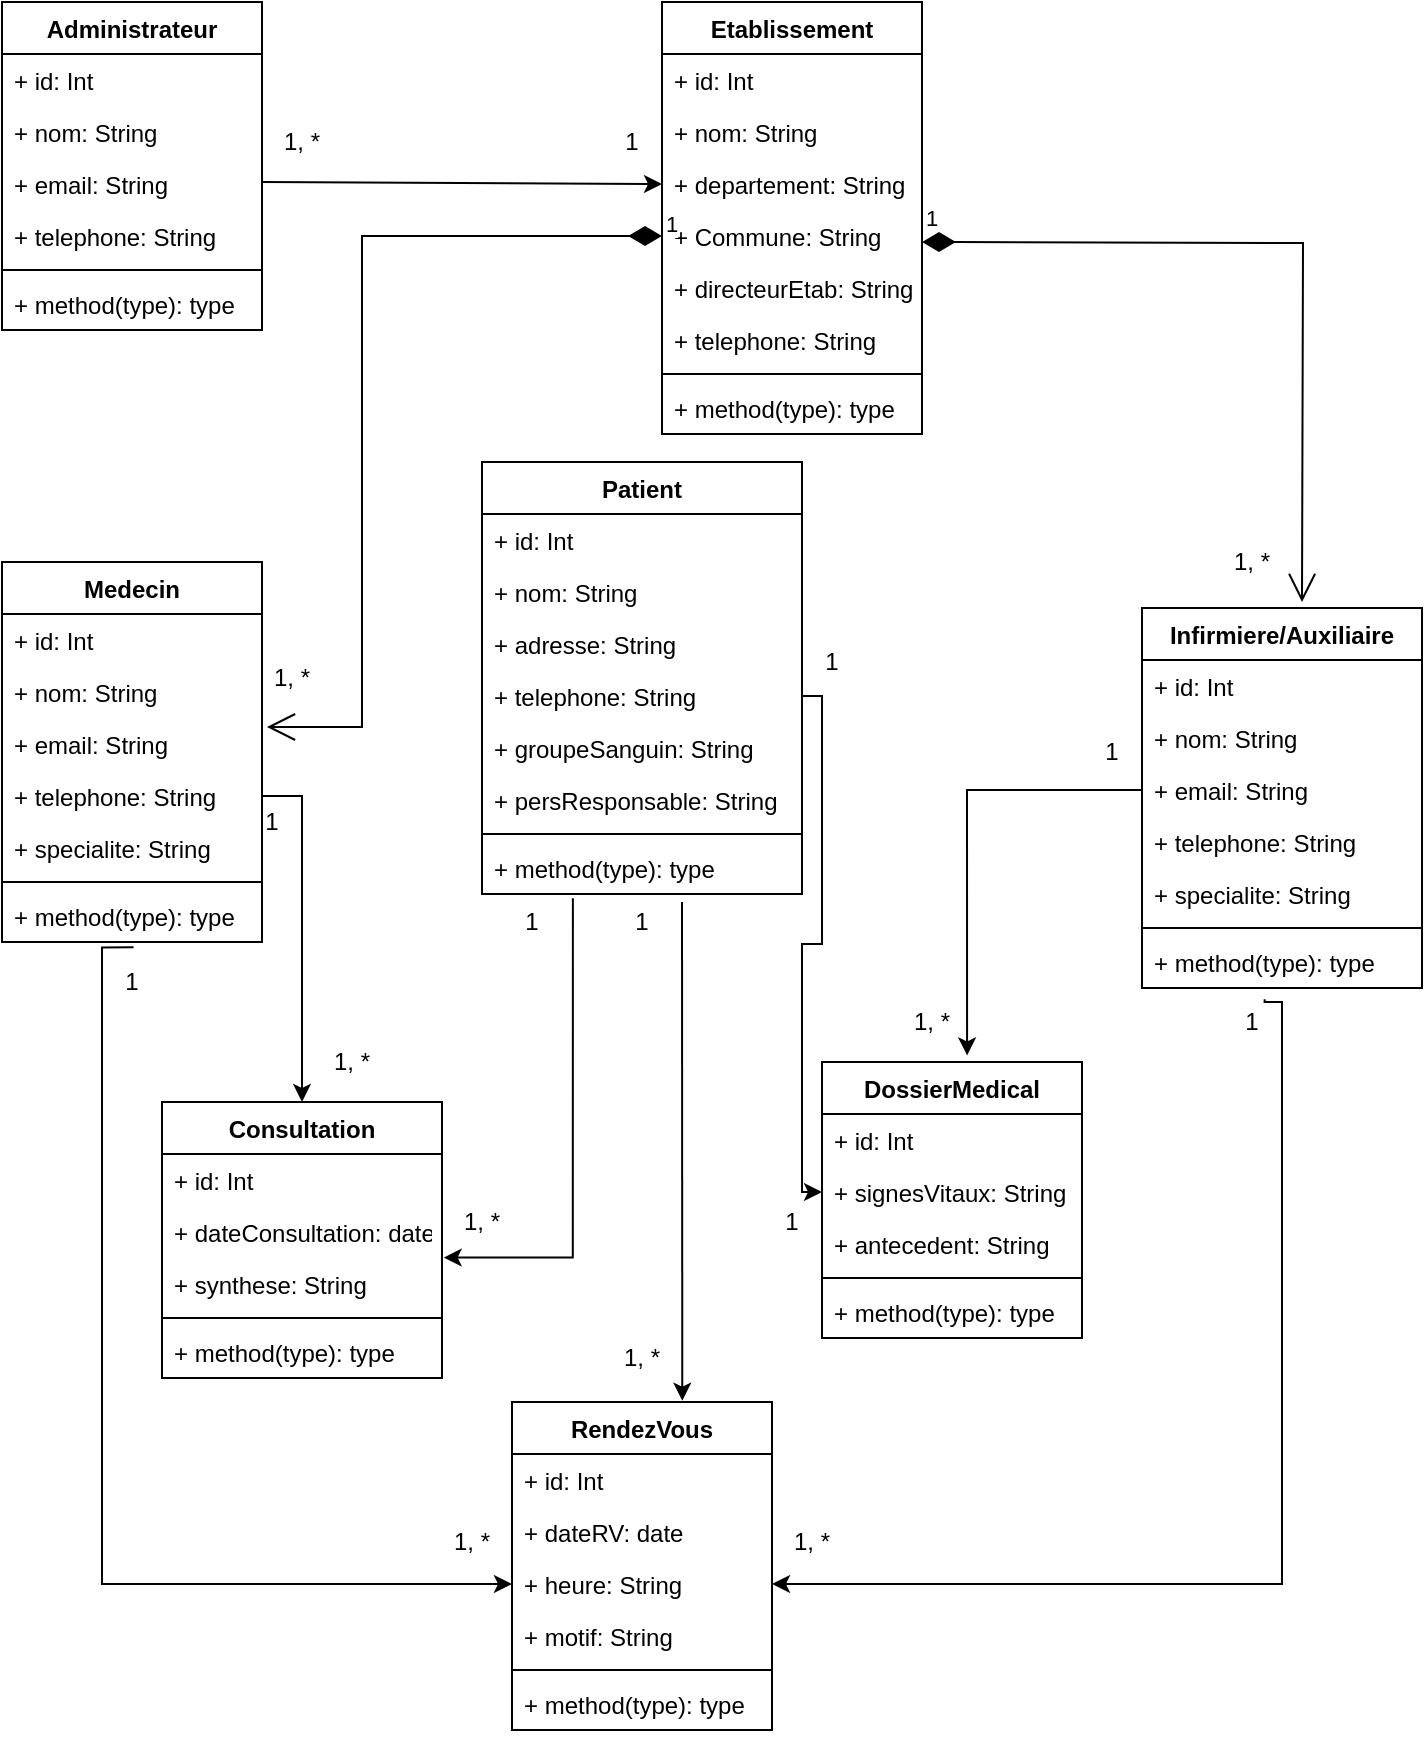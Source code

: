 <mxfile version="18.1.3" type="github">
  <diagram id="C5RBs43oDa-KdzZeNtuy" name="Page-1">
    <mxGraphModel dx="946" dy="484" grid="1" gridSize="10" guides="1" tooltips="1" connect="1" arrows="1" fold="1" page="1" pageScale="1" pageWidth="827" pageHeight="1169" math="0" shadow="0">
      <root>
        <mxCell id="WIyWlLk6GJQsqaUBKTNV-0" />
        <mxCell id="WIyWlLk6GJQsqaUBKTNV-1" parent="WIyWlLk6GJQsqaUBKTNV-0" />
        <mxCell id="SyT08OtOToP11EBSU6_2-5" value="Administrateur" style="swimlane;fontStyle=1;align=center;verticalAlign=top;childLayout=stackLayout;horizontal=1;startSize=26;horizontalStack=0;resizeParent=1;resizeParentMax=0;resizeLast=0;collapsible=1;marginBottom=0;" vertex="1" parent="WIyWlLk6GJQsqaUBKTNV-1">
          <mxGeometry x="50" y="30" width="130" height="164" as="geometry" />
        </mxCell>
        <mxCell id="SyT08OtOToP11EBSU6_2-6" value="+ id: Int" style="text;strokeColor=none;fillColor=none;align=left;verticalAlign=top;spacingLeft=4;spacingRight=4;overflow=hidden;rotatable=0;points=[[0,0.5],[1,0.5]];portConstraint=eastwest;" vertex="1" parent="SyT08OtOToP11EBSU6_2-5">
          <mxGeometry y="26" width="130" height="26" as="geometry" />
        </mxCell>
        <mxCell id="SyT08OtOToP11EBSU6_2-26" value="+ nom: String" style="text;strokeColor=none;fillColor=none;align=left;verticalAlign=top;spacingLeft=4;spacingRight=4;overflow=hidden;rotatable=0;points=[[0,0.5],[1,0.5]];portConstraint=eastwest;" vertex="1" parent="SyT08OtOToP11EBSU6_2-5">
          <mxGeometry y="52" width="130" height="26" as="geometry" />
        </mxCell>
        <mxCell id="SyT08OtOToP11EBSU6_2-27" value="+ email: String" style="text;strokeColor=none;fillColor=none;align=left;verticalAlign=top;spacingLeft=4;spacingRight=4;overflow=hidden;rotatable=0;points=[[0,0.5],[1,0.5]];portConstraint=eastwest;" vertex="1" parent="SyT08OtOToP11EBSU6_2-5">
          <mxGeometry y="78" width="130" height="26" as="geometry" />
        </mxCell>
        <mxCell id="SyT08OtOToP11EBSU6_2-29" value="+ telephone: String" style="text;strokeColor=none;fillColor=none;align=left;verticalAlign=top;spacingLeft=4;spacingRight=4;overflow=hidden;rotatable=0;points=[[0,0.5],[1,0.5]];portConstraint=eastwest;" vertex="1" parent="SyT08OtOToP11EBSU6_2-5">
          <mxGeometry y="104" width="130" height="26" as="geometry" />
        </mxCell>
        <mxCell id="SyT08OtOToP11EBSU6_2-7" value="" style="line;strokeWidth=1;fillColor=none;align=left;verticalAlign=middle;spacingTop=-1;spacingLeft=3;spacingRight=3;rotatable=0;labelPosition=right;points=[];portConstraint=eastwest;" vertex="1" parent="SyT08OtOToP11EBSU6_2-5">
          <mxGeometry y="130" width="130" height="8" as="geometry" />
        </mxCell>
        <mxCell id="SyT08OtOToP11EBSU6_2-8" value="+ method(type): type" style="text;strokeColor=none;fillColor=none;align=left;verticalAlign=top;spacingLeft=4;spacingRight=4;overflow=hidden;rotatable=0;points=[[0,0.5],[1,0.5]];portConstraint=eastwest;" vertex="1" parent="SyT08OtOToP11EBSU6_2-5">
          <mxGeometry y="138" width="130" height="26" as="geometry" />
        </mxCell>
        <mxCell id="SyT08OtOToP11EBSU6_2-9" value="Etablissement" style="swimlane;fontStyle=1;align=center;verticalAlign=top;childLayout=stackLayout;horizontal=1;startSize=26;horizontalStack=0;resizeParent=1;resizeParentMax=0;resizeLast=0;collapsible=1;marginBottom=0;" vertex="1" parent="WIyWlLk6GJQsqaUBKTNV-1">
          <mxGeometry x="380" y="30" width="130" height="216" as="geometry" />
        </mxCell>
        <mxCell id="SyT08OtOToP11EBSU6_2-10" value="+ id: Int" style="text;strokeColor=none;fillColor=none;align=left;verticalAlign=top;spacingLeft=4;spacingRight=4;overflow=hidden;rotatable=0;points=[[0,0.5],[1,0.5]];portConstraint=eastwest;" vertex="1" parent="SyT08OtOToP11EBSU6_2-9">
          <mxGeometry y="26" width="130" height="26" as="geometry" />
        </mxCell>
        <mxCell id="SyT08OtOToP11EBSU6_2-21" value="+ nom: String" style="text;strokeColor=none;fillColor=none;align=left;verticalAlign=top;spacingLeft=4;spacingRight=4;overflow=hidden;rotatable=0;points=[[0,0.5],[1,0.5]];portConstraint=eastwest;" vertex="1" parent="SyT08OtOToP11EBSU6_2-9">
          <mxGeometry y="52" width="130" height="26" as="geometry" />
        </mxCell>
        <mxCell id="SyT08OtOToP11EBSU6_2-23" value="+ departement: String" style="text;strokeColor=none;fillColor=none;align=left;verticalAlign=top;spacingLeft=4;spacingRight=4;overflow=hidden;rotatable=0;points=[[0,0.5],[1,0.5]];portConstraint=eastwest;" vertex="1" parent="SyT08OtOToP11EBSU6_2-9">
          <mxGeometry y="78" width="130" height="26" as="geometry" />
        </mxCell>
        <mxCell id="SyT08OtOToP11EBSU6_2-24" value="+ Commune: String" style="text;strokeColor=none;fillColor=none;align=left;verticalAlign=top;spacingLeft=4;spacingRight=4;overflow=hidden;rotatable=0;points=[[0,0.5],[1,0.5]];portConstraint=eastwest;" vertex="1" parent="SyT08OtOToP11EBSU6_2-9">
          <mxGeometry y="104" width="130" height="26" as="geometry" />
        </mxCell>
        <mxCell id="SyT08OtOToP11EBSU6_2-30" value="+ directeurEtab: String" style="text;strokeColor=none;fillColor=none;align=left;verticalAlign=top;spacingLeft=4;spacingRight=4;overflow=hidden;rotatable=0;points=[[0,0.5],[1,0.5]];portConstraint=eastwest;" vertex="1" parent="SyT08OtOToP11EBSU6_2-9">
          <mxGeometry y="130" width="130" height="26" as="geometry" />
        </mxCell>
        <mxCell id="SyT08OtOToP11EBSU6_2-31" value="+ telephone: String" style="text;strokeColor=none;fillColor=none;align=left;verticalAlign=top;spacingLeft=4;spacingRight=4;overflow=hidden;rotatable=0;points=[[0,0.5],[1,0.5]];portConstraint=eastwest;" vertex="1" parent="SyT08OtOToP11EBSU6_2-9">
          <mxGeometry y="156" width="130" height="26" as="geometry" />
        </mxCell>
        <mxCell id="SyT08OtOToP11EBSU6_2-11" value="" style="line;strokeWidth=1;fillColor=none;align=left;verticalAlign=middle;spacingTop=-1;spacingLeft=3;spacingRight=3;rotatable=0;labelPosition=right;points=[];portConstraint=eastwest;" vertex="1" parent="SyT08OtOToP11EBSU6_2-9">
          <mxGeometry y="182" width="130" height="8" as="geometry" />
        </mxCell>
        <mxCell id="SyT08OtOToP11EBSU6_2-12" value="+ method(type): type" style="text;strokeColor=none;fillColor=none;align=left;verticalAlign=top;spacingLeft=4;spacingRight=4;overflow=hidden;rotatable=0;points=[[0,0.5],[1,0.5]];portConstraint=eastwest;" vertex="1" parent="SyT08OtOToP11EBSU6_2-9">
          <mxGeometry y="190" width="130" height="26" as="geometry" />
        </mxCell>
        <mxCell id="SyT08OtOToP11EBSU6_2-17" value="Infirmiere/Auxiliaire" style="swimlane;fontStyle=1;align=center;verticalAlign=top;childLayout=stackLayout;horizontal=1;startSize=26;horizontalStack=0;resizeParent=1;resizeParentMax=0;resizeLast=0;collapsible=1;marginBottom=0;" vertex="1" parent="WIyWlLk6GJQsqaUBKTNV-1">
          <mxGeometry x="620" y="333" width="140" height="190" as="geometry" />
        </mxCell>
        <mxCell id="SyT08OtOToP11EBSU6_2-18" value="+ id: Int" style="text;strokeColor=none;fillColor=none;align=left;verticalAlign=top;spacingLeft=4;spacingRight=4;overflow=hidden;rotatable=0;points=[[0,0.5],[1,0.5]];portConstraint=eastwest;" vertex="1" parent="SyT08OtOToP11EBSU6_2-17">
          <mxGeometry y="26" width="140" height="26" as="geometry" />
        </mxCell>
        <mxCell id="SyT08OtOToP11EBSU6_2-32" value="+ nom: String" style="text;strokeColor=none;fillColor=none;align=left;verticalAlign=top;spacingLeft=4;spacingRight=4;overflow=hidden;rotatable=0;points=[[0,0.5],[1,0.5]];portConstraint=eastwest;" vertex="1" parent="SyT08OtOToP11EBSU6_2-17">
          <mxGeometry y="52" width="140" height="26" as="geometry" />
        </mxCell>
        <mxCell id="SyT08OtOToP11EBSU6_2-33" value="+ email: String " style="text;strokeColor=none;fillColor=none;align=left;verticalAlign=top;spacingLeft=4;spacingRight=4;overflow=hidden;rotatable=0;points=[[0,0.5],[1,0.5]];portConstraint=eastwest;" vertex="1" parent="SyT08OtOToP11EBSU6_2-17">
          <mxGeometry y="78" width="140" height="26" as="geometry" />
        </mxCell>
        <mxCell id="SyT08OtOToP11EBSU6_2-34" value="+ telephone: String " style="text;strokeColor=none;fillColor=none;align=left;verticalAlign=top;spacingLeft=4;spacingRight=4;overflow=hidden;rotatable=0;points=[[0,0.5],[1,0.5]];portConstraint=eastwest;" vertex="1" parent="SyT08OtOToP11EBSU6_2-17">
          <mxGeometry y="104" width="140" height="26" as="geometry" />
        </mxCell>
        <mxCell id="SyT08OtOToP11EBSU6_2-35" value="+ specialite: String" style="text;strokeColor=none;fillColor=none;align=left;verticalAlign=top;spacingLeft=4;spacingRight=4;overflow=hidden;rotatable=0;points=[[0,0.5],[1,0.5]];portConstraint=eastwest;" vertex="1" parent="SyT08OtOToP11EBSU6_2-17">
          <mxGeometry y="130" width="140" height="26" as="geometry" />
        </mxCell>
        <mxCell id="SyT08OtOToP11EBSU6_2-19" value="" style="line;strokeWidth=1;fillColor=none;align=left;verticalAlign=middle;spacingTop=-1;spacingLeft=3;spacingRight=3;rotatable=0;labelPosition=right;points=[];portConstraint=eastwest;" vertex="1" parent="SyT08OtOToP11EBSU6_2-17">
          <mxGeometry y="156" width="140" height="8" as="geometry" />
        </mxCell>
        <mxCell id="SyT08OtOToP11EBSU6_2-20" value="+ method(type): type" style="text;strokeColor=none;fillColor=none;align=left;verticalAlign=top;spacingLeft=4;spacingRight=4;overflow=hidden;rotatable=0;points=[[0,0.5],[1,0.5]];portConstraint=eastwest;" vertex="1" parent="SyT08OtOToP11EBSU6_2-17">
          <mxGeometry y="164" width="140" height="26" as="geometry" />
        </mxCell>
        <mxCell id="SyT08OtOToP11EBSU6_2-44" value="Medecin" style="swimlane;fontStyle=1;align=center;verticalAlign=top;childLayout=stackLayout;horizontal=1;startSize=26;horizontalStack=0;resizeParent=1;resizeParentMax=0;resizeLast=0;collapsible=1;marginBottom=0;" vertex="1" parent="WIyWlLk6GJQsqaUBKTNV-1">
          <mxGeometry x="50" y="310" width="130" height="190" as="geometry" />
        </mxCell>
        <mxCell id="SyT08OtOToP11EBSU6_2-45" value="+ id: Int" style="text;strokeColor=none;fillColor=none;align=left;verticalAlign=top;spacingLeft=4;spacingRight=4;overflow=hidden;rotatable=0;points=[[0,0.5],[1,0.5]];portConstraint=eastwest;" vertex="1" parent="SyT08OtOToP11EBSU6_2-44">
          <mxGeometry y="26" width="130" height="26" as="geometry" />
        </mxCell>
        <mxCell id="SyT08OtOToP11EBSU6_2-46" value="+ nom: String" style="text;strokeColor=none;fillColor=none;align=left;verticalAlign=top;spacingLeft=4;spacingRight=4;overflow=hidden;rotatable=0;points=[[0,0.5],[1,0.5]];portConstraint=eastwest;" vertex="1" parent="SyT08OtOToP11EBSU6_2-44">
          <mxGeometry y="52" width="130" height="26" as="geometry" />
        </mxCell>
        <mxCell id="SyT08OtOToP11EBSU6_2-47" value="+ email: String " style="text;strokeColor=none;fillColor=none;align=left;verticalAlign=top;spacingLeft=4;spacingRight=4;overflow=hidden;rotatable=0;points=[[0,0.5],[1,0.5]];portConstraint=eastwest;" vertex="1" parent="SyT08OtOToP11EBSU6_2-44">
          <mxGeometry y="78" width="130" height="26" as="geometry" />
        </mxCell>
        <mxCell id="SyT08OtOToP11EBSU6_2-48" value="+ telephone: String " style="text;strokeColor=none;fillColor=none;align=left;verticalAlign=top;spacingLeft=4;spacingRight=4;overflow=hidden;rotatable=0;points=[[0,0.5],[1,0.5]];portConstraint=eastwest;" vertex="1" parent="SyT08OtOToP11EBSU6_2-44">
          <mxGeometry y="104" width="130" height="26" as="geometry" />
        </mxCell>
        <mxCell id="SyT08OtOToP11EBSU6_2-49" value="+ specialite: String" style="text;strokeColor=none;fillColor=none;align=left;verticalAlign=top;spacingLeft=4;spacingRight=4;overflow=hidden;rotatable=0;points=[[0,0.5],[1,0.5]];portConstraint=eastwest;" vertex="1" parent="SyT08OtOToP11EBSU6_2-44">
          <mxGeometry y="130" width="130" height="26" as="geometry" />
        </mxCell>
        <mxCell id="SyT08OtOToP11EBSU6_2-50" value="" style="line;strokeWidth=1;fillColor=none;align=left;verticalAlign=middle;spacingTop=-1;spacingLeft=3;spacingRight=3;rotatable=0;labelPosition=right;points=[];portConstraint=eastwest;" vertex="1" parent="SyT08OtOToP11EBSU6_2-44">
          <mxGeometry y="156" width="130" height="8" as="geometry" />
        </mxCell>
        <mxCell id="SyT08OtOToP11EBSU6_2-51" value="+ method(type): type" style="text;strokeColor=none;fillColor=none;align=left;verticalAlign=top;spacingLeft=4;spacingRight=4;overflow=hidden;rotatable=0;points=[[0,0.5],[1,0.5]];portConstraint=eastwest;" vertex="1" parent="SyT08OtOToP11EBSU6_2-44">
          <mxGeometry y="164" width="130" height="26" as="geometry" />
        </mxCell>
        <mxCell id="SyT08OtOToP11EBSU6_2-52" value="DossierMedical" style="swimlane;fontStyle=1;align=center;verticalAlign=top;childLayout=stackLayout;horizontal=1;startSize=26;horizontalStack=0;resizeParent=1;resizeParentMax=0;resizeLast=0;collapsible=1;marginBottom=0;" vertex="1" parent="WIyWlLk6GJQsqaUBKTNV-1">
          <mxGeometry x="460" y="560" width="130" height="138" as="geometry" />
        </mxCell>
        <mxCell id="SyT08OtOToP11EBSU6_2-53" value="+ id: Int" style="text;strokeColor=none;fillColor=none;align=left;verticalAlign=top;spacingLeft=4;spacingRight=4;overflow=hidden;rotatable=0;points=[[0,0.5],[1,0.5]];portConstraint=eastwest;" vertex="1" parent="SyT08OtOToP11EBSU6_2-52">
          <mxGeometry y="26" width="130" height="26" as="geometry" />
        </mxCell>
        <mxCell id="SyT08OtOToP11EBSU6_2-76" value="+ signesVitaux: String" style="text;strokeColor=none;fillColor=none;align=left;verticalAlign=top;spacingLeft=4;spacingRight=4;overflow=hidden;rotatable=0;points=[[0,0.5],[1,0.5]];portConstraint=eastwest;" vertex="1" parent="SyT08OtOToP11EBSU6_2-52">
          <mxGeometry y="52" width="130" height="26" as="geometry" />
        </mxCell>
        <mxCell id="SyT08OtOToP11EBSU6_2-77" value="+ antecedent: String" style="text;strokeColor=none;fillColor=none;align=left;verticalAlign=top;spacingLeft=4;spacingRight=4;overflow=hidden;rotatable=0;points=[[0,0.5],[1,0.5]];portConstraint=eastwest;" vertex="1" parent="SyT08OtOToP11EBSU6_2-52">
          <mxGeometry y="78" width="130" height="26" as="geometry" />
        </mxCell>
        <mxCell id="SyT08OtOToP11EBSU6_2-54" value="" style="line;strokeWidth=1;fillColor=none;align=left;verticalAlign=middle;spacingTop=-1;spacingLeft=3;spacingRight=3;rotatable=0;labelPosition=right;points=[];portConstraint=eastwest;" vertex="1" parent="SyT08OtOToP11EBSU6_2-52">
          <mxGeometry y="104" width="130" height="8" as="geometry" />
        </mxCell>
        <mxCell id="SyT08OtOToP11EBSU6_2-55" value="+ method(type): type" style="text;strokeColor=none;fillColor=none;align=left;verticalAlign=top;spacingLeft=4;spacingRight=4;overflow=hidden;rotatable=0;points=[[0,0.5],[1,0.5]];portConstraint=eastwest;" vertex="1" parent="SyT08OtOToP11EBSU6_2-52">
          <mxGeometry y="112" width="130" height="26" as="geometry" />
        </mxCell>
        <mxCell id="SyT08OtOToP11EBSU6_2-56" value="Consultation" style="swimlane;fontStyle=1;align=center;verticalAlign=top;childLayout=stackLayout;horizontal=1;startSize=26;horizontalStack=0;resizeParent=1;resizeParentMax=0;resizeLast=0;collapsible=1;marginBottom=0;" vertex="1" parent="WIyWlLk6GJQsqaUBKTNV-1">
          <mxGeometry x="130" y="580" width="140" height="138" as="geometry" />
        </mxCell>
        <mxCell id="SyT08OtOToP11EBSU6_2-57" value="+ id: Int" style="text;strokeColor=none;fillColor=none;align=left;verticalAlign=top;spacingLeft=4;spacingRight=4;overflow=hidden;rotatable=0;points=[[0,0.5],[1,0.5]];portConstraint=eastwest;" vertex="1" parent="SyT08OtOToP11EBSU6_2-56">
          <mxGeometry y="26" width="140" height="26" as="geometry" />
        </mxCell>
        <mxCell id="SyT08OtOToP11EBSU6_2-78" value="+ dateConsultation: date" style="text;strokeColor=none;fillColor=none;align=left;verticalAlign=top;spacingLeft=4;spacingRight=4;overflow=hidden;rotatable=0;points=[[0,0.5],[1,0.5]];portConstraint=eastwest;" vertex="1" parent="SyT08OtOToP11EBSU6_2-56">
          <mxGeometry y="52" width="140" height="26" as="geometry" />
        </mxCell>
        <mxCell id="SyT08OtOToP11EBSU6_2-79" value="+ synthese: String" style="text;strokeColor=none;fillColor=none;align=left;verticalAlign=top;spacingLeft=4;spacingRight=4;overflow=hidden;rotatable=0;points=[[0,0.5],[1,0.5]];portConstraint=eastwest;" vertex="1" parent="SyT08OtOToP11EBSU6_2-56">
          <mxGeometry y="78" width="140" height="26" as="geometry" />
        </mxCell>
        <mxCell id="SyT08OtOToP11EBSU6_2-58" value="" style="line;strokeWidth=1;fillColor=none;align=left;verticalAlign=middle;spacingTop=-1;spacingLeft=3;spacingRight=3;rotatable=0;labelPosition=right;points=[];portConstraint=eastwest;" vertex="1" parent="SyT08OtOToP11EBSU6_2-56">
          <mxGeometry y="104" width="140" height="8" as="geometry" />
        </mxCell>
        <mxCell id="SyT08OtOToP11EBSU6_2-59" value="+ method(type): type" style="text;strokeColor=none;fillColor=none;align=left;verticalAlign=top;spacingLeft=4;spacingRight=4;overflow=hidden;rotatable=0;points=[[0,0.5],[1,0.5]];portConstraint=eastwest;" vertex="1" parent="SyT08OtOToP11EBSU6_2-56">
          <mxGeometry y="112" width="140" height="26" as="geometry" />
        </mxCell>
        <mxCell id="SyT08OtOToP11EBSU6_2-60" value="RendezVous" style="swimlane;fontStyle=1;align=center;verticalAlign=top;childLayout=stackLayout;horizontal=1;startSize=26;horizontalStack=0;resizeParent=1;resizeParentMax=0;resizeLast=0;collapsible=1;marginBottom=0;" vertex="1" parent="WIyWlLk6GJQsqaUBKTNV-1">
          <mxGeometry x="305" y="730" width="130" height="164" as="geometry" />
        </mxCell>
        <mxCell id="SyT08OtOToP11EBSU6_2-61" value="+ id: Int" style="text;strokeColor=none;fillColor=none;align=left;verticalAlign=top;spacingLeft=4;spacingRight=4;overflow=hidden;rotatable=0;points=[[0,0.5],[1,0.5]];portConstraint=eastwest;" vertex="1" parent="SyT08OtOToP11EBSU6_2-60">
          <mxGeometry y="26" width="130" height="26" as="geometry" />
        </mxCell>
        <mxCell id="SyT08OtOToP11EBSU6_2-80" value="+ dateRV: date" style="text;strokeColor=none;fillColor=none;align=left;verticalAlign=top;spacingLeft=4;spacingRight=4;overflow=hidden;rotatable=0;points=[[0,0.5],[1,0.5]];portConstraint=eastwest;" vertex="1" parent="SyT08OtOToP11EBSU6_2-60">
          <mxGeometry y="52" width="130" height="26" as="geometry" />
        </mxCell>
        <mxCell id="SyT08OtOToP11EBSU6_2-81" value="+ heure: String" style="text;strokeColor=none;fillColor=none;align=left;verticalAlign=top;spacingLeft=4;spacingRight=4;overflow=hidden;rotatable=0;points=[[0,0.5],[1,0.5]];portConstraint=eastwest;" vertex="1" parent="SyT08OtOToP11EBSU6_2-60">
          <mxGeometry y="78" width="130" height="26" as="geometry" />
        </mxCell>
        <mxCell id="SyT08OtOToP11EBSU6_2-82" value="+ motif: String" style="text;strokeColor=none;fillColor=none;align=left;verticalAlign=top;spacingLeft=4;spacingRight=4;overflow=hidden;rotatable=0;points=[[0,0.5],[1,0.5]];portConstraint=eastwest;" vertex="1" parent="SyT08OtOToP11EBSU6_2-60">
          <mxGeometry y="104" width="130" height="26" as="geometry" />
        </mxCell>
        <mxCell id="SyT08OtOToP11EBSU6_2-62" value="" style="line;strokeWidth=1;fillColor=none;align=left;verticalAlign=middle;spacingTop=-1;spacingLeft=3;spacingRight=3;rotatable=0;labelPosition=right;points=[];portConstraint=eastwest;" vertex="1" parent="SyT08OtOToP11EBSU6_2-60">
          <mxGeometry y="130" width="130" height="8" as="geometry" />
        </mxCell>
        <mxCell id="SyT08OtOToP11EBSU6_2-63" value="+ method(type): type" style="text;strokeColor=none;fillColor=none;align=left;verticalAlign=top;spacingLeft=4;spacingRight=4;overflow=hidden;rotatable=0;points=[[0,0.5],[1,0.5]];portConstraint=eastwest;" vertex="1" parent="SyT08OtOToP11EBSU6_2-60">
          <mxGeometry y="138" width="130" height="26" as="geometry" />
        </mxCell>
        <mxCell id="SyT08OtOToP11EBSU6_2-64" value="Patient" style="swimlane;fontStyle=1;align=center;verticalAlign=top;childLayout=stackLayout;horizontal=1;startSize=26;horizontalStack=0;resizeParent=1;resizeParentMax=0;resizeLast=0;collapsible=1;marginBottom=0;" vertex="1" parent="WIyWlLk6GJQsqaUBKTNV-1">
          <mxGeometry x="290" y="260" width="160" height="216" as="geometry" />
        </mxCell>
        <mxCell id="SyT08OtOToP11EBSU6_2-65" value="+ id: Int" style="text;strokeColor=none;fillColor=none;align=left;verticalAlign=top;spacingLeft=4;spacingRight=4;overflow=hidden;rotatable=0;points=[[0,0.5],[1,0.5]];portConstraint=eastwest;" vertex="1" parent="SyT08OtOToP11EBSU6_2-64">
          <mxGeometry y="26" width="160" height="26" as="geometry" />
        </mxCell>
        <mxCell id="SyT08OtOToP11EBSU6_2-68" value="+ nom: String" style="text;strokeColor=none;fillColor=none;align=left;verticalAlign=top;spacingLeft=4;spacingRight=4;overflow=hidden;rotatable=0;points=[[0,0.5],[1,0.5]];portConstraint=eastwest;" vertex="1" parent="SyT08OtOToP11EBSU6_2-64">
          <mxGeometry y="52" width="160" height="26" as="geometry" />
        </mxCell>
        <mxCell id="SyT08OtOToP11EBSU6_2-69" value="+ adresse: String" style="text;strokeColor=none;fillColor=none;align=left;verticalAlign=top;spacingLeft=4;spacingRight=4;overflow=hidden;rotatable=0;points=[[0,0.5],[1,0.5]];portConstraint=eastwest;" vertex="1" parent="SyT08OtOToP11EBSU6_2-64">
          <mxGeometry y="78" width="160" height="26" as="geometry" />
        </mxCell>
        <mxCell id="SyT08OtOToP11EBSU6_2-70" value="+ telephone: String" style="text;strokeColor=none;fillColor=none;align=left;verticalAlign=top;spacingLeft=4;spacingRight=4;overflow=hidden;rotatable=0;points=[[0,0.5],[1,0.5]];portConstraint=eastwest;" vertex="1" parent="SyT08OtOToP11EBSU6_2-64">
          <mxGeometry y="104" width="160" height="26" as="geometry" />
        </mxCell>
        <mxCell id="SyT08OtOToP11EBSU6_2-71" value="+ groupeSanguin: String " style="text;strokeColor=none;fillColor=none;align=left;verticalAlign=top;spacingLeft=4;spacingRight=4;overflow=hidden;rotatable=0;points=[[0,0.5],[1,0.5]];portConstraint=eastwest;" vertex="1" parent="SyT08OtOToP11EBSU6_2-64">
          <mxGeometry y="130" width="160" height="26" as="geometry" />
        </mxCell>
        <mxCell id="SyT08OtOToP11EBSU6_2-72" value="+ persResponsable: String" style="text;strokeColor=none;fillColor=none;align=left;verticalAlign=top;spacingLeft=4;spacingRight=4;overflow=hidden;rotatable=0;points=[[0,0.5],[1,0.5]];portConstraint=eastwest;" vertex="1" parent="SyT08OtOToP11EBSU6_2-64">
          <mxGeometry y="156" width="160" height="26" as="geometry" />
        </mxCell>
        <mxCell id="SyT08OtOToP11EBSU6_2-66" value="" style="line;strokeWidth=1;fillColor=none;align=left;verticalAlign=middle;spacingTop=-1;spacingLeft=3;spacingRight=3;rotatable=0;labelPosition=right;points=[];portConstraint=eastwest;" vertex="1" parent="SyT08OtOToP11EBSU6_2-64">
          <mxGeometry y="182" width="160" height="8" as="geometry" />
        </mxCell>
        <mxCell id="SyT08OtOToP11EBSU6_2-67" value="+ method(type): type" style="text;strokeColor=none;fillColor=none;align=left;verticalAlign=top;spacingLeft=4;spacingRight=4;overflow=hidden;rotatable=0;points=[[0,0.5],[1,0.5]];portConstraint=eastwest;" vertex="1" parent="SyT08OtOToP11EBSU6_2-64">
          <mxGeometry y="190" width="160" height="26" as="geometry" />
        </mxCell>
        <mxCell id="SyT08OtOToP11EBSU6_2-83" value="" style="endArrow=classic;html=1;rounded=0;entryX=0;entryY=0.5;entryDx=0;entryDy=0;" edge="1" parent="WIyWlLk6GJQsqaUBKTNV-1" target="SyT08OtOToP11EBSU6_2-23">
          <mxGeometry width="50" height="50" relative="1" as="geometry">
            <mxPoint x="180" y="120" as="sourcePoint" />
            <mxPoint x="370" y="120" as="targetPoint" />
          </mxGeometry>
        </mxCell>
        <mxCell id="SyT08OtOToP11EBSU6_2-86" value="" style="endArrow=classic;html=1;rounded=0;exitX=1;exitY=0.5;exitDx=0;exitDy=0;entryX=0;entryY=0.5;entryDx=0;entryDy=0;edgeStyle=orthogonalEdgeStyle;" edge="1" parent="WIyWlLk6GJQsqaUBKTNV-1" source="SyT08OtOToP11EBSU6_2-70" target="SyT08OtOToP11EBSU6_2-76">
          <mxGeometry width="50" height="50" relative="1" as="geometry">
            <mxPoint x="290" y="610" as="sourcePoint" />
            <mxPoint x="340" y="560" as="targetPoint" />
          </mxGeometry>
        </mxCell>
        <mxCell id="SyT08OtOToP11EBSU6_2-87" value="" style="endArrow=classic;html=1;rounded=0;exitX=0;exitY=0.5;exitDx=0;exitDy=0;edgeStyle=orthogonalEdgeStyle;entryX=0.558;entryY=-0.024;entryDx=0;entryDy=0;entryPerimeter=0;" edge="1" parent="WIyWlLk6GJQsqaUBKTNV-1" source="SyT08OtOToP11EBSU6_2-33" target="SyT08OtOToP11EBSU6_2-52">
          <mxGeometry width="50" height="50" relative="1" as="geometry">
            <mxPoint x="310" y="580" as="sourcePoint" />
            <mxPoint x="580" y="590" as="targetPoint" />
          </mxGeometry>
        </mxCell>
        <mxCell id="SyT08OtOToP11EBSU6_2-88" value="" style="endArrow=classic;html=1;rounded=0;entryX=1;entryY=0.5;entryDx=0;entryDy=0;edgeStyle=orthogonalEdgeStyle;exitX=0.438;exitY=1.217;exitDx=0;exitDy=0;exitPerimeter=0;" edge="1" parent="WIyWlLk6GJQsqaUBKTNV-1" source="SyT08OtOToP11EBSU6_2-20" target="SyT08OtOToP11EBSU6_2-81">
          <mxGeometry width="50" height="50" relative="1" as="geometry">
            <mxPoint x="680" y="560" as="sourcePoint" />
            <mxPoint x="360" y="690" as="targetPoint" />
            <Array as="points">
              <mxPoint x="681" y="530" />
              <mxPoint x="690" y="530" />
              <mxPoint x="690" y="821" />
            </Array>
          </mxGeometry>
        </mxCell>
        <mxCell id="SyT08OtOToP11EBSU6_2-90" value="" style="endArrow=classic;html=1;rounded=0;entryX=0.655;entryY=-0.004;entryDx=0;entryDy=0;entryPerimeter=0;" edge="1" parent="WIyWlLk6GJQsqaUBKTNV-1" target="SyT08OtOToP11EBSU6_2-60">
          <mxGeometry width="50" height="50" relative="1" as="geometry">
            <mxPoint x="390" y="480" as="sourcePoint" />
            <mxPoint x="340" y="580" as="targetPoint" />
          </mxGeometry>
        </mxCell>
        <mxCell id="SyT08OtOToP11EBSU6_2-91" value="" style="endArrow=classic;html=1;rounded=0;exitX=1;exitY=0.5;exitDx=0;exitDy=0;entryX=0.5;entryY=0;entryDx=0;entryDy=0;edgeStyle=orthogonalEdgeStyle;" edge="1" parent="WIyWlLk6GJQsqaUBKTNV-1" source="SyT08OtOToP11EBSU6_2-48" target="SyT08OtOToP11EBSU6_2-56">
          <mxGeometry width="50" height="50" relative="1" as="geometry">
            <mxPoint x="290" y="690" as="sourcePoint" />
            <mxPoint x="340" y="640" as="targetPoint" />
          </mxGeometry>
        </mxCell>
        <mxCell id="SyT08OtOToP11EBSU6_2-92" value="" style="endArrow=classic;html=1;rounded=0;exitX=0.506;exitY=1.103;exitDx=0;exitDy=0;exitPerimeter=0;entryX=0;entryY=0.5;entryDx=0;entryDy=0;edgeStyle=orthogonalEdgeStyle;" edge="1" parent="WIyWlLk6GJQsqaUBKTNV-1" source="SyT08OtOToP11EBSU6_2-51" target="SyT08OtOToP11EBSU6_2-81">
          <mxGeometry width="50" height="50" relative="1" as="geometry">
            <mxPoint x="110" y="530" as="sourcePoint" />
            <mxPoint x="340" y="670" as="targetPoint" />
            <Array as="points">
              <mxPoint x="100" y="503" />
              <mxPoint x="100" y="821" />
            </Array>
          </mxGeometry>
        </mxCell>
        <mxCell id="SyT08OtOToP11EBSU6_2-95" value="1" style="endArrow=open;html=1;endSize=12;startArrow=diamondThin;startSize=14;startFill=1;edgeStyle=orthogonalEdgeStyle;align=left;verticalAlign=bottom;rounded=0;exitX=0;exitY=0.5;exitDx=0;exitDy=0;entryX=1.019;entryY=0.173;entryDx=0;entryDy=0;entryPerimeter=0;" edge="1" parent="WIyWlLk6GJQsqaUBKTNV-1" source="SyT08OtOToP11EBSU6_2-24" target="SyT08OtOToP11EBSU6_2-47">
          <mxGeometry x="-1" y="3" relative="1" as="geometry">
            <mxPoint x="190" y="270" as="sourcePoint" />
            <mxPoint x="350" y="270" as="targetPoint" />
            <Array as="points">
              <mxPoint x="230" y="147" />
              <mxPoint x="230" y="393" />
            </Array>
          </mxGeometry>
        </mxCell>
        <mxCell id="SyT08OtOToP11EBSU6_2-96" value="1" style="endArrow=open;html=1;endSize=12;startArrow=diamondThin;startSize=14;startFill=1;edgeStyle=orthogonalEdgeStyle;align=left;verticalAlign=bottom;rounded=0;" edge="1" parent="WIyWlLk6GJQsqaUBKTNV-1">
          <mxGeometry x="-1" y="3" relative="1" as="geometry">
            <mxPoint x="510" y="150" as="sourcePoint" />
            <mxPoint x="700" y="330" as="targetPoint" />
          </mxGeometry>
        </mxCell>
        <mxCell id="SyT08OtOToP11EBSU6_2-97" value="1, *" style="rounded=0;whiteSpace=wrap;html=1;opacity=0;" vertex="1" parent="WIyWlLk6GJQsqaUBKTNV-1">
          <mxGeometry x="185" y="90" width="30" height="20" as="geometry" />
        </mxCell>
        <mxCell id="SyT08OtOToP11EBSU6_2-98" value="" style="endArrow=classic;html=1;rounded=0;exitX=0.284;exitY=1.081;exitDx=0;exitDy=0;exitPerimeter=0;entryX=1.006;entryY=-0.009;entryDx=0;entryDy=0;entryPerimeter=0;edgeStyle=orthogonalEdgeStyle;" edge="1" parent="WIyWlLk6GJQsqaUBKTNV-1" source="SyT08OtOToP11EBSU6_2-67" target="SyT08OtOToP11EBSU6_2-79">
          <mxGeometry width="50" height="50" relative="1" as="geometry">
            <mxPoint x="260" y="600" as="sourcePoint" />
            <mxPoint x="310" y="550" as="targetPoint" />
            <Array as="points">
              <mxPoint x="335" y="658" />
            </Array>
          </mxGeometry>
        </mxCell>
        <mxCell id="SyT08OtOToP11EBSU6_2-100" value="1, *" style="rounded=0;whiteSpace=wrap;html=1;opacity=0;" vertex="1" parent="WIyWlLk6GJQsqaUBKTNV-1">
          <mxGeometry x="660" y="300" width="30" height="20" as="geometry" />
        </mxCell>
        <mxCell id="SyT08OtOToP11EBSU6_2-101" value="1, *" style="rounded=0;whiteSpace=wrap;html=1;opacity=0;" vertex="1" parent="WIyWlLk6GJQsqaUBKTNV-1">
          <mxGeometry x="180" y="358" width="30" height="20" as="geometry" />
        </mxCell>
        <mxCell id="SyT08OtOToP11EBSU6_2-102" value="&lt;font style=&quot;font-size: 12px;&quot;&gt;1&lt;/font&gt;" style="rounded=0;whiteSpace=wrap;html=1;opacity=0;" vertex="1" parent="WIyWlLk6GJQsqaUBKTNV-1">
          <mxGeometry x="450" y="350" width="30" height="20" as="geometry" />
        </mxCell>
        <mxCell id="SyT08OtOToP11EBSU6_2-103" value="1, *" style="rounded=0;whiteSpace=wrap;html=1;opacity=0;" vertex="1" parent="WIyWlLk6GJQsqaUBKTNV-1">
          <mxGeometry x="440" y="790" width="30" height="20" as="geometry" />
        </mxCell>
        <mxCell id="SyT08OtOToP11EBSU6_2-104" value="1, *" style="rounded=0;whiteSpace=wrap;html=1;opacity=0;" vertex="1" parent="WIyWlLk6GJQsqaUBKTNV-1">
          <mxGeometry x="275" y="630" width="30" height="20" as="geometry" />
        </mxCell>
        <mxCell id="SyT08OtOToP11EBSU6_2-105" value="1, *" style="rounded=0;whiteSpace=wrap;html=1;opacity=0;" vertex="1" parent="WIyWlLk6GJQsqaUBKTNV-1">
          <mxGeometry x="270" y="790" width="30" height="20" as="geometry" />
        </mxCell>
        <mxCell id="SyT08OtOToP11EBSU6_2-106" value="1, *" style="rounded=0;whiteSpace=wrap;html=1;opacity=0;" vertex="1" parent="WIyWlLk6GJQsqaUBKTNV-1">
          <mxGeometry x="355" y="698" width="30" height="20" as="geometry" />
        </mxCell>
        <mxCell id="SyT08OtOToP11EBSU6_2-107" value="1" style="rounded=0;whiteSpace=wrap;html=1;opacity=0;" vertex="1" parent="WIyWlLk6GJQsqaUBKTNV-1">
          <mxGeometry x="300" y="480" width="30" height="20" as="geometry" />
        </mxCell>
        <mxCell id="SyT08OtOToP11EBSU6_2-108" value="1" style="rounded=0;whiteSpace=wrap;html=1;opacity=0;" vertex="1" parent="WIyWlLk6GJQsqaUBKTNV-1">
          <mxGeometry x="355" y="480" width="30" height="20" as="geometry" />
        </mxCell>
        <mxCell id="SyT08OtOToP11EBSU6_2-109" value="1" style="rounded=0;whiteSpace=wrap;html=1;opacity=0;" vertex="1" parent="WIyWlLk6GJQsqaUBKTNV-1">
          <mxGeometry x="590" y="395" width="30" height="20" as="geometry" />
        </mxCell>
        <mxCell id="SyT08OtOToP11EBSU6_2-110" value="1, *" style="rounded=0;whiteSpace=wrap;html=1;opacity=0;" vertex="1" parent="WIyWlLk6GJQsqaUBKTNV-1">
          <mxGeometry x="500" y="530" width="30" height="20" as="geometry" />
        </mxCell>
        <mxCell id="SyT08OtOToP11EBSU6_2-111" value="1" style="rounded=0;whiteSpace=wrap;html=1;opacity=0;" vertex="1" parent="WIyWlLk6GJQsqaUBKTNV-1">
          <mxGeometry x="350" y="90" width="30" height="20" as="geometry" />
        </mxCell>
        <mxCell id="SyT08OtOToP11EBSU6_2-112" value="&lt;font style=&quot;font-size: 12px;&quot;&gt;1&lt;/font&gt;" style="rounded=0;whiteSpace=wrap;html=1;opacity=0;" vertex="1" parent="WIyWlLk6GJQsqaUBKTNV-1">
          <mxGeometry x="430" y="630" width="30" height="20" as="geometry" />
        </mxCell>
        <mxCell id="SyT08OtOToP11EBSU6_2-113" value="1, *" style="rounded=0;whiteSpace=wrap;html=1;opacity=0;" vertex="1" parent="WIyWlLk6GJQsqaUBKTNV-1">
          <mxGeometry x="210" y="550" width="30" height="20" as="geometry" />
        </mxCell>
        <mxCell id="SyT08OtOToP11EBSU6_2-114" value="&lt;font style=&quot;font-size: 12px;&quot;&gt;1&lt;/font&gt;" style="rounded=0;whiteSpace=wrap;html=1;opacity=0;" vertex="1" parent="WIyWlLk6GJQsqaUBKTNV-1">
          <mxGeometry x="170" y="430" width="30" height="20" as="geometry" />
        </mxCell>
        <mxCell id="SyT08OtOToP11EBSU6_2-115" value="1" style="rounded=0;whiteSpace=wrap;html=1;opacity=0;" vertex="1" parent="WIyWlLk6GJQsqaUBKTNV-1">
          <mxGeometry x="660" y="530" width="30" height="20" as="geometry" />
        </mxCell>
        <mxCell id="SyT08OtOToP11EBSU6_2-116" value="1" style="rounded=0;whiteSpace=wrap;html=1;opacity=0;" vertex="1" parent="WIyWlLk6GJQsqaUBKTNV-1">
          <mxGeometry x="100" y="510" width="30" height="20" as="geometry" />
        </mxCell>
      </root>
    </mxGraphModel>
  </diagram>
</mxfile>
